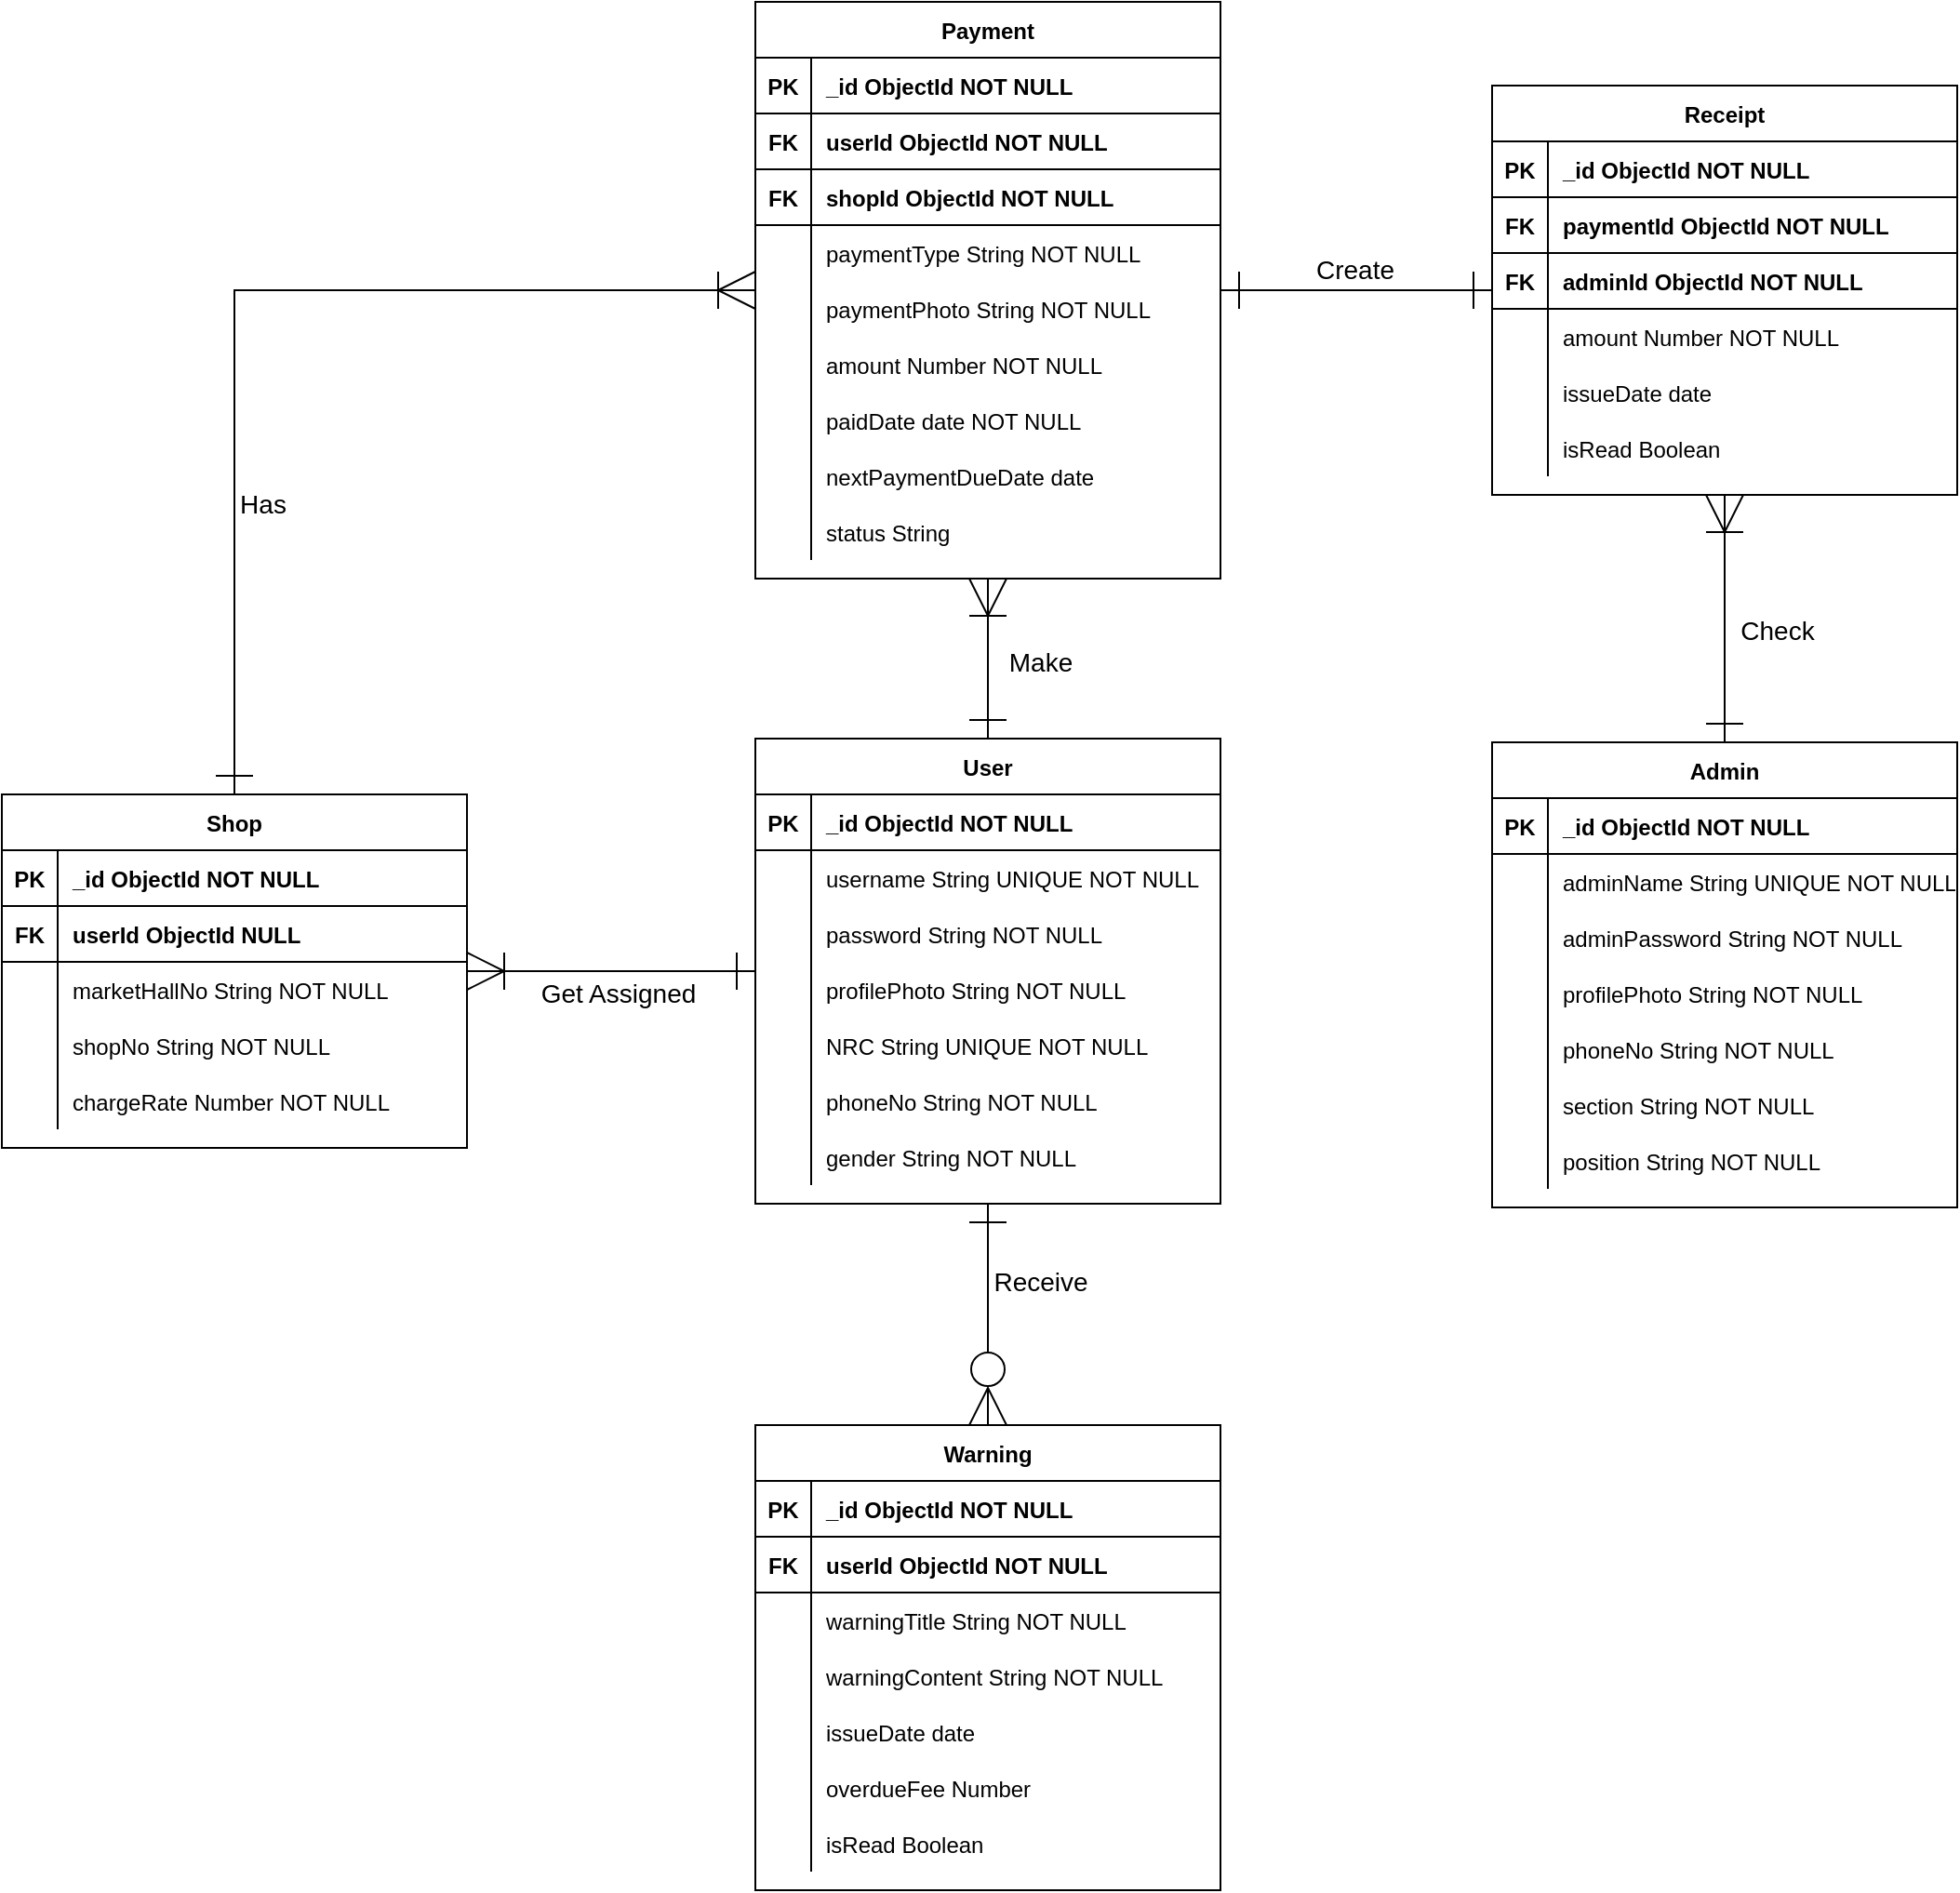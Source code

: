 <mxfile version="28.0.3">
  <diagram name="Page-1" id="QuZp9osdDaoivHwHpN0g">
    <mxGraphModel dx="1111" dy="442" grid="1" gridSize="10" guides="1" tooltips="1" connect="1" arrows="1" fold="1" page="1" pageScale="1" pageWidth="850" pageHeight="1100" math="0" shadow="0">
      <root>
        <mxCell id="0" />
        <mxCell id="1" parent="0" />
        <mxCell id="P6jJpc9JU5lWifAQe3rb-1" style="shape=connector;rounded=0;orthogonalLoop=1;jettySize=auto;html=1;strokeColor=default;align=center;verticalAlign=middle;fontFamily=Helvetica;fontSize=11;fontColor=default;labelBackgroundColor=default;startArrow=ERone;startFill=0;startSize=18;endArrow=ERoneToMany;endFill=0;endSize=18;" edge="1" parent="1" source="P6jJpc9JU5lWifAQe3rb-3" target="P6jJpc9JU5lWifAQe3rb-85">
          <mxGeometry relative="1" as="geometry" />
        </mxCell>
        <mxCell id="P6jJpc9JU5lWifAQe3rb-2" value="Check" style="edgeLabel;html=1;align=center;verticalAlign=middle;resizable=0;points=[];fontFamily=Helvetica;fontSize=14;fontColor=default;labelBackgroundColor=default;" vertex="1" connectable="0" parent="P6jJpc9JU5lWifAQe3rb-1">
          <mxGeometry x="-0.098" y="1" relative="1" as="geometry">
            <mxPoint x="29" as="offset" />
          </mxGeometry>
        </mxCell>
        <mxCell id="P6jJpc9JU5lWifAQe3rb-3" value="Admin" style="shape=table;startSize=30;container=1;collapsible=1;childLayout=tableLayout;fixedRows=1;rowLines=0;fontStyle=1;align=center;resizeLast=1;" vertex="1" parent="1">
          <mxGeometry x="1251" y="548" width="250" height="250" as="geometry" />
        </mxCell>
        <mxCell id="P6jJpc9JU5lWifAQe3rb-4" value="" style="shape=partialRectangle;collapsible=0;dropTarget=0;pointerEvents=0;fillColor=none;points=[[0,0.5],[1,0.5]];portConstraint=eastwest;top=0;left=0;right=0;bottom=1;" vertex="1" parent="P6jJpc9JU5lWifAQe3rb-3">
          <mxGeometry y="30" width="250" height="30" as="geometry" />
        </mxCell>
        <mxCell id="P6jJpc9JU5lWifAQe3rb-5" value="PK" style="shape=partialRectangle;overflow=hidden;connectable=0;fillColor=none;top=0;left=0;bottom=0;right=0;fontStyle=1;" vertex="1" parent="P6jJpc9JU5lWifAQe3rb-4">
          <mxGeometry width="30" height="30" as="geometry">
            <mxRectangle width="30" height="30" as="alternateBounds" />
          </mxGeometry>
        </mxCell>
        <mxCell id="P6jJpc9JU5lWifAQe3rb-6" value="_id ObjectId NOT NULL " style="shape=partialRectangle;overflow=hidden;connectable=0;fillColor=none;top=0;left=0;bottom=0;right=0;align=left;spacingLeft=6;fontStyle=1;" vertex="1" parent="P6jJpc9JU5lWifAQe3rb-4">
          <mxGeometry x="30" width="220" height="30" as="geometry">
            <mxRectangle width="220" height="30" as="alternateBounds" />
          </mxGeometry>
        </mxCell>
        <mxCell id="P6jJpc9JU5lWifAQe3rb-7" value="" style="shape=partialRectangle;collapsible=0;dropTarget=0;pointerEvents=0;fillColor=none;points=[[0,0.5],[1,0.5]];portConstraint=eastwest;top=0;left=0;right=0;bottom=0;" vertex="1" parent="P6jJpc9JU5lWifAQe3rb-3">
          <mxGeometry y="60" width="250" height="30" as="geometry" />
        </mxCell>
        <mxCell id="P6jJpc9JU5lWifAQe3rb-8" value="" style="shape=partialRectangle;overflow=hidden;connectable=0;fillColor=none;top=0;left=0;bottom=0;right=0;" vertex="1" parent="P6jJpc9JU5lWifAQe3rb-7">
          <mxGeometry width="30" height="30" as="geometry">
            <mxRectangle width="30" height="30" as="alternateBounds" />
          </mxGeometry>
        </mxCell>
        <mxCell id="P6jJpc9JU5lWifAQe3rb-9" value="adminName String UNIQUE NOT NULL" style="shape=partialRectangle;overflow=hidden;connectable=0;fillColor=none;top=0;left=0;bottom=0;right=0;align=left;spacingLeft=6;" vertex="1" parent="P6jJpc9JU5lWifAQe3rb-7">
          <mxGeometry x="30" width="220" height="30" as="geometry">
            <mxRectangle width="220" height="30" as="alternateBounds" />
          </mxGeometry>
        </mxCell>
        <mxCell id="P6jJpc9JU5lWifAQe3rb-10" value="" style="shape=partialRectangle;collapsible=0;dropTarget=0;pointerEvents=0;fillColor=none;points=[[0,0.5],[1,0.5]];portConstraint=eastwest;top=0;left=0;right=0;bottom=0;" vertex="1" parent="P6jJpc9JU5lWifAQe3rb-3">
          <mxGeometry y="90" width="250" height="30" as="geometry" />
        </mxCell>
        <mxCell id="P6jJpc9JU5lWifAQe3rb-11" value="" style="shape=partialRectangle;overflow=hidden;connectable=0;fillColor=none;top=0;left=0;bottom=0;right=0;" vertex="1" parent="P6jJpc9JU5lWifAQe3rb-10">
          <mxGeometry width="30" height="30" as="geometry">
            <mxRectangle width="30" height="30" as="alternateBounds" />
          </mxGeometry>
        </mxCell>
        <mxCell id="P6jJpc9JU5lWifAQe3rb-12" value="adminPassword String NOT NULL" style="shape=partialRectangle;overflow=hidden;connectable=0;fillColor=none;top=0;left=0;bottom=0;right=0;align=left;spacingLeft=6;" vertex="1" parent="P6jJpc9JU5lWifAQe3rb-10">
          <mxGeometry x="30" width="220" height="30" as="geometry">
            <mxRectangle width="220" height="30" as="alternateBounds" />
          </mxGeometry>
        </mxCell>
        <mxCell id="P6jJpc9JU5lWifAQe3rb-13" style="shape=partialRectangle;collapsible=0;dropTarget=0;pointerEvents=0;fillColor=none;points=[[0,0.5],[1,0.5]];portConstraint=eastwest;top=0;left=0;right=0;bottom=0;" vertex="1" parent="P6jJpc9JU5lWifAQe3rb-3">
          <mxGeometry y="120" width="250" height="30" as="geometry" />
        </mxCell>
        <mxCell id="P6jJpc9JU5lWifAQe3rb-14" style="shape=partialRectangle;overflow=hidden;connectable=0;fillColor=none;top=0;left=0;bottom=0;right=0;" vertex="1" parent="P6jJpc9JU5lWifAQe3rb-13">
          <mxGeometry width="30" height="30" as="geometry">
            <mxRectangle width="30" height="30" as="alternateBounds" />
          </mxGeometry>
        </mxCell>
        <mxCell id="P6jJpc9JU5lWifAQe3rb-15" value="profilePhoto String NOT NULL" style="shape=partialRectangle;overflow=hidden;connectable=0;fillColor=none;top=0;left=0;bottom=0;right=0;align=left;spacingLeft=6;" vertex="1" parent="P6jJpc9JU5lWifAQe3rb-13">
          <mxGeometry x="30" width="220" height="30" as="geometry">
            <mxRectangle width="220" height="30" as="alternateBounds" />
          </mxGeometry>
        </mxCell>
        <mxCell id="P6jJpc9JU5lWifAQe3rb-16" style="shape=partialRectangle;collapsible=0;dropTarget=0;pointerEvents=0;fillColor=none;points=[[0,0.5],[1,0.5]];portConstraint=eastwest;top=0;left=0;right=0;bottom=0;" vertex="1" parent="P6jJpc9JU5lWifAQe3rb-3">
          <mxGeometry y="150" width="250" height="30" as="geometry" />
        </mxCell>
        <mxCell id="P6jJpc9JU5lWifAQe3rb-17" style="shape=partialRectangle;overflow=hidden;connectable=0;fillColor=none;top=0;left=0;bottom=0;right=0;" vertex="1" parent="P6jJpc9JU5lWifAQe3rb-16">
          <mxGeometry width="30" height="30" as="geometry">
            <mxRectangle width="30" height="30" as="alternateBounds" />
          </mxGeometry>
        </mxCell>
        <mxCell id="P6jJpc9JU5lWifAQe3rb-18" value="phoneNo String NOT NULL" style="shape=partialRectangle;overflow=hidden;connectable=0;fillColor=none;top=0;left=0;bottom=0;right=0;align=left;spacingLeft=6;" vertex="1" parent="P6jJpc9JU5lWifAQe3rb-16">
          <mxGeometry x="30" width="220" height="30" as="geometry">
            <mxRectangle width="220" height="30" as="alternateBounds" />
          </mxGeometry>
        </mxCell>
        <mxCell id="P6jJpc9JU5lWifAQe3rb-19" style="shape=partialRectangle;collapsible=0;dropTarget=0;pointerEvents=0;fillColor=none;points=[[0,0.5],[1,0.5]];portConstraint=eastwest;top=0;left=0;right=0;bottom=0;" vertex="1" parent="P6jJpc9JU5lWifAQe3rb-3">
          <mxGeometry y="180" width="250" height="30" as="geometry" />
        </mxCell>
        <mxCell id="P6jJpc9JU5lWifAQe3rb-20" style="shape=partialRectangle;overflow=hidden;connectable=0;fillColor=none;top=0;left=0;bottom=0;right=0;" vertex="1" parent="P6jJpc9JU5lWifAQe3rb-19">
          <mxGeometry width="30" height="30" as="geometry">
            <mxRectangle width="30" height="30" as="alternateBounds" />
          </mxGeometry>
        </mxCell>
        <mxCell id="P6jJpc9JU5lWifAQe3rb-21" value="section String NOT NULL" style="shape=partialRectangle;overflow=hidden;connectable=0;fillColor=none;top=0;left=0;bottom=0;right=0;align=left;spacingLeft=6;" vertex="1" parent="P6jJpc9JU5lWifAQe3rb-19">
          <mxGeometry x="30" width="220" height="30" as="geometry">
            <mxRectangle width="220" height="30" as="alternateBounds" />
          </mxGeometry>
        </mxCell>
        <mxCell id="P6jJpc9JU5lWifAQe3rb-22" style="shape=partialRectangle;collapsible=0;dropTarget=0;pointerEvents=0;fillColor=none;points=[[0,0.5],[1,0.5]];portConstraint=eastwest;top=0;left=0;right=0;bottom=0;" vertex="1" parent="P6jJpc9JU5lWifAQe3rb-3">
          <mxGeometry y="210" width="250" height="30" as="geometry" />
        </mxCell>
        <mxCell id="P6jJpc9JU5lWifAQe3rb-23" style="shape=partialRectangle;overflow=hidden;connectable=0;fillColor=none;top=0;left=0;bottom=0;right=0;" vertex="1" parent="P6jJpc9JU5lWifAQe3rb-22">
          <mxGeometry width="30" height="30" as="geometry">
            <mxRectangle width="30" height="30" as="alternateBounds" />
          </mxGeometry>
        </mxCell>
        <mxCell id="P6jJpc9JU5lWifAQe3rb-24" value="position String NOT NULL" style="shape=partialRectangle;overflow=hidden;connectable=0;fillColor=none;top=0;left=0;bottom=0;right=0;align=left;spacingLeft=6;" vertex="1" parent="P6jJpc9JU5lWifAQe3rb-22">
          <mxGeometry x="30" width="220" height="30" as="geometry">
            <mxRectangle width="220" height="30" as="alternateBounds" />
          </mxGeometry>
        </mxCell>
        <mxCell id="P6jJpc9JU5lWifAQe3rb-25" style="shape=connector;rounded=0;orthogonalLoop=1;jettySize=auto;html=1;strokeColor=default;align=center;verticalAlign=middle;fontFamily=Helvetica;fontSize=11;fontColor=default;labelBackgroundColor=default;startArrow=ERone;startFill=0;startSize=18;endArrow=ERone;endFill=0;endSize=18;" edge="1" parent="1" source="P6jJpc9JU5lWifAQe3rb-29" target="P6jJpc9JU5lWifAQe3rb-85">
          <mxGeometry relative="1" as="geometry" />
        </mxCell>
        <mxCell id="P6jJpc9JU5lWifAQe3rb-26" value="&lt;font style=&quot;font-size: 14px;&quot;&gt;Create&lt;/font&gt;" style="edgeLabel;html=1;align=center;verticalAlign=middle;resizable=0;points=[];fontFamily=Helvetica;fontSize=11;fontColor=default;labelBackgroundColor=default;" vertex="1" connectable="0" parent="P6jJpc9JU5lWifAQe3rb-25">
          <mxGeometry x="-0.014" relative="1" as="geometry">
            <mxPoint y="-11" as="offset" />
          </mxGeometry>
        </mxCell>
        <mxCell id="P6jJpc9JU5lWifAQe3rb-27" style="edgeStyle=orthogonalEdgeStyle;shape=connector;rounded=0;orthogonalLoop=1;jettySize=auto;html=1;strokeColor=default;align=center;verticalAlign=middle;fontFamily=Helvetica;fontSize=11;fontColor=default;labelBackgroundColor=default;startArrow=ERoneToMany;startFill=0;startSize=18;endArrow=ERone;endFill=0;endSize=18;" edge="1" parent="1" source="P6jJpc9JU5lWifAQe3rb-29" target="P6jJpc9JU5lWifAQe3rb-104">
          <mxGeometry relative="1" as="geometry" />
        </mxCell>
        <mxCell id="P6jJpc9JU5lWifAQe3rb-28" value="&lt;font style=&quot;font-size: 14px;&quot;&gt;Has&lt;/font&gt;" style="edgeLabel;html=1;align=center;verticalAlign=middle;resizable=0;points=[];fontFamily=Helvetica;fontSize=11;fontColor=default;labelBackgroundColor=default;" vertex="1" connectable="0" parent="P6jJpc9JU5lWifAQe3rb-27">
          <mxGeometry x="0.434" relative="1" as="geometry">
            <mxPoint x="15" as="offset" />
          </mxGeometry>
        </mxCell>
        <mxCell id="P6jJpc9JU5lWifAQe3rb-29" value="Payment" style="shape=table;startSize=30;container=1;collapsible=1;childLayout=tableLayout;fixedRows=1;rowLines=0;fontStyle=1;align=center;resizeLast=1;" vertex="1" parent="1">
          <mxGeometry x="855" y="150" width="250" height="310" as="geometry" />
        </mxCell>
        <mxCell id="P6jJpc9JU5lWifAQe3rb-30" value="" style="shape=partialRectangle;collapsible=0;dropTarget=0;pointerEvents=0;fillColor=none;points=[[0,0.5],[1,0.5]];portConstraint=eastwest;top=0;left=0;right=0;bottom=1;" vertex="1" parent="P6jJpc9JU5lWifAQe3rb-29">
          <mxGeometry y="30" width="250" height="30" as="geometry" />
        </mxCell>
        <mxCell id="P6jJpc9JU5lWifAQe3rb-31" value="PK" style="shape=partialRectangle;overflow=hidden;connectable=0;fillColor=none;top=0;left=0;bottom=0;right=0;fontStyle=1;" vertex="1" parent="P6jJpc9JU5lWifAQe3rb-30">
          <mxGeometry width="30" height="30" as="geometry">
            <mxRectangle width="30" height="30" as="alternateBounds" />
          </mxGeometry>
        </mxCell>
        <mxCell id="P6jJpc9JU5lWifAQe3rb-32" value="_id ObjectId NOT NULL " style="shape=partialRectangle;overflow=hidden;connectable=0;fillColor=none;top=0;left=0;bottom=0;right=0;align=left;spacingLeft=6;fontStyle=1;" vertex="1" parent="P6jJpc9JU5lWifAQe3rb-30">
          <mxGeometry x="30" width="220" height="30" as="geometry">
            <mxRectangle width="220" height="30" as="alternateBounds" />
          </mxGeometry>
        </mxCell>
        <mxCell id="P6jJpc9JU5lWifAQe3rb-33" style="shape=partialRectangle;collapsible=0;dropTarget=0;pointerEvents=0;fillColor=none;points=[[0,0.5],[1,0.5]];portConstraint=eastwest;top=0;left=0;right=0;bottom=1;" vertex="1" parent="P6jJpc9JU5lWifAQe3rb-29">
          <mxGeometry y="60" width="250" height="30" as="geometry" />
        </mxCell>
        <mxCell id="P6jJpc9JU5lWifAQe3rb-34" value="FK" style="shape=partialRectangle;overflow=hidden;connectable=0;fillColor=none;top=0;left=0;bottom=0;right=0;fontStyle=1;" vertex="1" parent="P6jJpc9JU5lWifAQe3rb-33">
          <mxGeometry width="30" height="30" as="geometry">
            <mxRectangle width="30" height="30" as="alternateBounds" />
          </mxGeometry>
        </mxCell>
        <mxCell id="P6jJpc9JU5lWifAQe3rb-35" value="userId ObjectId NOT NULL" style="shape=partialRectangle;overflow=hidden;connectable=0;fillColor=none;top=0;left=0;bottom=0;right=0;align=left;spacingLeft=6;fontStyle=1;" vertex="1" parent="P6jJpc9JU5lWifAQe3rb-33">
          <mxGeometry x="30" width="220" height="30" as="geometry">
            <mxRectangle width="220" height="30" as="alternateBounds" />
          </mxGeometry>
        </mxCell>
        <mxCell id="P6jJpc9JU5lWifAQe3rb-36" style="shape=partialRectangle;collapsible=0;dropTarget=0;pointerEvents=0;fillColor=none;points=[[0,0.5],[1,0.5]];portConstraint=eastwest;top=0;left=0;right=0;bottom=1;" vertex="1" parent="P6jJpc9JU5lWifAQe3rb-29">
          <mxGeometry y="90" width="250" height="30" as="geometry" />
        </mxCell>
        <mxCell id="P6jJpc9JU5lWifAQe3rb-37" value="FK" style="shape=partialRectangle;overflow=hidden;connectable=0;fillColor=none;top=0;left=0;bottom=0;right=0;fontStyle=1;" vertex="1" parent="P6jJpc9JU5lWifAQe3rb-36">
          <mxGeometry width="30" height="30" as="geometry">
            <mxRectangle width="30" height="30" as="alternateBounds" />
          </mxGeometry>
        </mxCell>
        <mxCell id="P6jJpc9JU5lWifAQe3rb-38" value="shopId ObjectId NOT NULL" style="shape=partialRectangle;overflow=hidden;connectable=0;fillColor=none;top=0;left=0;bottom=0;right=0;align=left;spacingLeft=6;fontStyle=1;" vertex="1" parent="P6jJpc9JU5lWifAQe3rb-36">
          <mxGeometry x="30" width="220" height="30" as="geometry">
            <mxRectangle width="220" height="30" as="alternateBounds" />
          </mxGeometry>
        </mxCell>
        <mxCell id="P6jJpc9JU5lWifAQe3rb-39" value="" style="shape=partialRectangle;collapsible=0;dropTarget=0;pointerEvents=0;fillColor=none;points=[[0,0.5],[1,0.5]];portConstraint=eastwest;top=0;left=0;right=0;bottom=0;" vertex="1" parent="P6jJpc9JU5lWifAQe3rb-29">
          <mxGeometry y="120" width="250" height="30" as="geometry" />
        </mxCell>
        <mxCell id="P6jJpc9JU5lWifAQe3rb-40" value="" style="shape=partialRectangle;overflow=hidden;connectable=0;fillColor=none;top=0;left=0;bottom=0;right=0;" vertex="1" parent="P6jJpc9JU5lWifAQe3rb-39">
          <mxGeometry width="30" height="30" as="geometry">
            <mxRectangle width="30" height="30" as="alternateBounds" />
          </mxGeometry>
        </mxCell>
        <mxCell id="P6jJpc9JU5lWifAQe3rb-41" value="paymentType String NOT NULL" style="shape=partialRectangle;overflow=hidden;connectable=0;fillColor=none;top=0;left=0;bottom=0;right=0;align=left;spacingLeft=6;" vertex="1" parent="P6jJpc9JU5lWifAQe3rb-39">
          <mxGeometry x="30" width="220" height="30" as="geometry">
            <mxRectangle width="220" height="30" as="alternateBounds" />
          </mxGeometry>
        </mxCell>
        <mxCell id="P6jJpc9JU5lWifAQe3rb-42" value="" style="shape=partialRectangle;collapsible=0;dropTarget=0;pointerEvents=0;fillColor=none;points=[[0,0.5],[1,0.5]];portConstraint=eastwest;top=0;left=0;right=0;bottom=0;" vertex="1" parent="P6jJpc9JU5lWifAQe3rb-29">
          <mxGeometry y="150" width="250" height="30" as="geometry" />
        </mxCell>
        <mxCell id="P6jJpc9JU5lWifAQe3rb-43" value="" style="shape=partialRectangle;overflow=hidden;connectable=0;fillColor=none;top=0;left=0;bottom=0;right=0;" vertex="1" parent="P6jJpc9JU5lWifAQe3rb-42">
          <mxGeometry width="30" height="30" as="geometry">
            <mxRectangle width="30" height="30" as="alternateBounds" />
          </mxGeometry>
        </mxCell>
        <mxCell id="P6jJpc9JU5lWifAQe3rb-44" value="paymentPhoto String NOT NULL" style="shape=partialRectangle;overflow=hidden;connectable=0;fillColor=none;top=0;left=0;bottom=0;right=0;align=left;spacingLeft=6;" vertex="1" parent="P6jJpc9JU5lWifAQe3rb-42">
          <mxGeometry x="30" width="220" height="30" as="geometry">
            <mxRectangle width="220" height="30" as="alternateBounds" />
          </mxGeometry>
        </mxCell>
        <mxCell id="P6jJpc9JU5lWifAQe3rb-45" style="shape=partialRectangle;collapsible=0;dropTarget=0;pointerEvents=0;fillColor=none;points=[[0,0.5],[1,0.5]];portConstraint=eastwest;top=0;left=0;right=0;bottom=0;" vertex="1" parent="P6jJpc9JU5lWifAQe3rb-29">
          <mxGeometry y="180" width="250" height="30" as="geometry" />
        </mxCell>
        <mxCell id="P6jJpc9JU5lWifAQe3rb-46" style="shape=partialRectangle;overflow=hidden;connectable=0;fillColor=none;top=0;left=0;bottom=0;right=0;" vertex="1" parent="P6jJpc9JU5lWifAQe3rb-45">
          <mxGeometry width="30" height="30" as="geometry">
            <mxRectangle width="30" height="30" as="alternateBounds" />
          </mxGeometry>
        </mxCell>
        <mxCell id="P6jJpc9JU5lWifAQe3rb-47" value="amount Number NOT NULL" style="shape=partialRectangle;overflow=hidden;connectable=0;fillColor=none;top=0;left=0;bottom=0;right=0;align=left;spacingLeft=6;" vertex="1" parent="P6jJpc9JU5lWifAQe3rb-45">
          <mxGeometry x="30" width="220" height="30" as="geometry">
            <mxRectangle width="220" height="30" as="alternateBounds" />
          </mxGeometry>
        </mxCell>
        <mxCell id="P6jJpc9JU5lWifAQe3rb-48" style="shape=partialRectangle;collapsible=0;dropTarget=0;pointerEvents=0;fillColor=none;points=[[0,0.5],[1,0.5]];portConstraint=eastwest;top=0;left=0;right=0;bottom=0;" vertex="1" parent="P6jJpc9JU5lWifAQe3rb-29">
          <mxGeometry y="210" width="250" height="30" as="geometry" />
        </mxCell>
        <mxCell id="P6jJpc9JU5lWifAQe3rb-49" style="shape=partialRectangle;overflow=hidden;connectable=0;fillColor=none;top=0;left=0;bottom=0;right=0;" vertex="1" parent="P6jJpc9JU5lWifAQe3rb-48">
          <mxGeometry width="30" height="30" as="geometry">
            <mxRectangle width="30" height="30" as="alternateBounds" />
          </mxGeometry>
        </mxCell>
        <mxCell id="P6jJpc9JU5lWifAQe3rb-50" value="paidDate date NOT NULL" style="shape=partialRectangle;overflow=hidden;connectable=0;fillColor=none;top=0;left=0;bottom=0;right=0;align=left;spacingLeft=6;" vertex="1" parent="P6jJpc9JU5lWifAQe3rb-48">
          <mxGeometry x="30" width="220" height="30" as="geometry">
            <mxRectangle width="220" height="30" as="alternateBounds" />
          </mxGeometry>
        </mxCell>
        <mxCell id="P6jJpc9JU5lWifAQe3rb-51" style="shape=partialRectangle;collapsible=0;dropTarget=0;pointerEvents=0;fillColor=none;points=[[0,0.5],[1,0.5]];portConstraint=eastwest;top=0;left=0;right=0;bottom=0;" vertex="1" parent="P6jJpc9JU5lWifAQe3rb-29">
          <mxGeometry y="240" width="250" height="30" as="geometry" />
        </mxCell>
        <mxCell id="P6jJpc9JU5lWifAQe3rb-52" style="shape=partialRectangle;overflow=hidden;connectable=0;fillColor=none;top=0;left=0;bottom=0;right=0;" vertex="1" parent="P6jJpc9JU5lWifAQe3rb-51">
          <mxGeometry width="30" height="30" as="geometry">
            <mxRectangle width="30" height="30" as="alternateBounds" />
          </mxGeometry>
        </mxCell>
        <mxCell id="P6jJpc9JU5lWifAQe3rb-53" value="nextPaymentDueDate date" style="shape=partialRectangle;overflow=hidden;connectable=0;fillColor=none;top=0;left=0;bottom=0;right=0;align=left;spacingLeft=6;" vertex="1" parent="P6jJpc9JU5lWifAQe3rb-51">
          <mxGeometry x="30" width="220" height="30" as="geometry">
            <mxRectangle width="220" height="30" as="alternateBounds" />
          </mxGeometry>
        </mxCell>
        <mxCell id="P6jJpc9JU5lWifAQe3rb-54" style="shape=partialRectangle;collapsible=0;dropTarget=0;pointerEvents=0;fillColor=none;points=[[0,0.5],[1,0.5]];portConstraint=eastwest;top=0;left=0;right=0;bottom=0;" vertex="1" parent="P6jJpc9JU5lWifAQe3rb-29">
          <mxGeometry y="270" width="250" height="30" as="geometry" />
        </mxCell>
        <mxCell id="P6jJpc9JU5lWifAQe3rb-55" style="shape=partialRectangle;overflow=hidden;connectable=0;fillColor=none;top=0;left=0;bottom=0;right=0;" vertex="1" parent="P6jJpc9JU5lWifAQe3rb-54">
          <mxGeometry width="30" height="30" as="geometry">
            <mxRectangle width="30" height="30" as="alternateBounds" />
          </mxGeometry>
        </mxCell>
        <mxCell id="P6jJpc9JU5lWifAQe3rb-56" value="status String" style="shape=partialRectangle;overflow=hidden;connectable=0;fillColor=none;top=0;left=0;bottom=0;right=0;align=left;spacingLeft=6;" vertex="1" parent="P6jJpc9JU5lWifAQe3rb-54">
          <mxGeometry x="30" width="220" height="30" as="geometry">
            <mxRectangle width="220" height="30" as="alternateBounds" />
          </mxGeometry>
        </mxCell>
        <mxCell id="P6jJpc9JU5lWifAQe3rb-57" style="rounded=0;orthogonalLoop=1;jettySize=auto;html=1;startArrow=ERone;startFill=0;endArrow=ERzeroToMany;endFill=0;strokeWidth=1;startSize=18;endSize=18;" edge="1" parent="1" source="P6jJpc9JU5lWifAQe3rb-63" target="P6jJpc9JU5lWifAQe3rb-120">
          <mxGeometry relative="1" as="geometry" />
        </mxCell>
        <mxCell id="P6jJpc9JU5lWifAQe3rb-58" value="Receive" style="edgeLabel;html=1;align=center;verticalAlign=middle;resizable=0;points=[];fontFamily=Helvetica;fontSize=14;fontColor=default;labelBackgroundColor=default;" vertex="1" connectable="0" parent="P6jJpc9JU5lWifAQe3rb-57">
          <mxGeometry x="-0.294" y="1" relative="1" as="geometry">
            <mxPoint x="27" as="offset" />
          </mxGeometry>
        </mxCell>
        <mxCell id="P6jJpc9JU5lWifAQe3rb-59" style="shape=connector;rounded=0;orthogonalLoop=1;jettySize=auto;html=1;strokeColor=default;align=center;verticalAlign=middle;fontFamily=Helvetica;fontSize=11;fontColor=default;labelBackgroundColor=default;startArrow=ERone;startFill=0;startSize=18;endArrow=ERoneToMany;endFill=0;endSize=18;" edge="1" parent="1" source="P6jJpc9JU5lWifAQe3rb-63" target="P6jJpc9JU5lWifAQe3rb-104">
          <mxGeometry relative="1" as="geometry" />
        </mxCell>
        <mxCell id="P6jJpc9JU5lWifAQe3rb-60" value="Get Assigned" style="edgeLabel;html=1;align=center;verticalAlign=middle;resizable=0;points=[];fontFamily=Helvetica;fontSize=14;fontColor=default;labelBackgroundColor=default;" vertex="1" connectable="0" parent="P6jJpc9JU5lWifAQe3rb-59">
          <mxGeometry x="-0.045" y="5" relative="1" as="geometry">
            <mxPoint y="7" as="offset" />
          </mxGeometry>
        </mxCell>
        <mxCell id="P6jJpc9JU5lWifAQe3rb-61" style="shape=connector;rounded=0;orthogonalLoop=1;jettySize=auto;html=1;strokeColor=default;align=center;verticalAlign=middle;fontFamily=Helvetica;fontSize=11;fontColor=default;labelBackgroundColor=default;startArrow=ERone;startFill=0;startSize=18;endArrow=ERoneToMany;endFill=0;endSize=18;" edge="1" parent="1" source="P6jJpc9JU5lWifAQe3rb-63" target="P6jJpc9JU5lWifAQe3rb-29">
          <mxGeometry relative="1" as="geometry" />
        </mxCell>
        <mxCell id="P6jJpc9JU5lWifAQe3rb-62" value="&lt;font style=&quot;font-size: 14px;&quot;&gt;Make&lt;/font&gt;" style="edgeLabel;html=1;align=center;verticalAlign=middle;resizable=0;points=[];fontFamily=Helvetica;fontSize=11;fontColor=default;labelBackgroundColor=default;" vertex="1" connectable="0" parent="P6jJpc9JU5lWifAQe3rb-61">
          <mxGeometry x="-0.046" relative="1" as="geometry">
            <mxPoint x="28" as="offset" />
          </mxGeometry>
        </mxCell>
        <mxCell id="P6jJpc9JU5lWifAQe3rb-63" value="User" style="shape=table;startSize=30;container=1;collapsible=1;childLayout=tableLayout;fixedRows=1;rowLines=0;fontStyle=1;align=center;resizeLast=1;" vertex="1" parent="1">
          <mxGeometry x="855" y="546" width="250" height="250" as="geometry" />
        </mxCell>
        <mxCell id="P6jJpc9JU5lWifAQe3rb-64" value="" style="shape=partialRectangle;collapsible=0;dropTarget=0;pointerEvents=0;fillColor=none;points=[[0,0.5],[1,0.5]];portConstraint=eastwest;top=0;left=0;right=0;bottom=1;" vertex="1" parent="P6jJpc9JU5lWifAQe3rb-63">
          <mxGeometry y="30" width="250" height="30" as="geometry" />
        </mxCell>
        <mxCell id="P6jJpc9JU5lWifAQe3rb-65" value="PK" style="shape=partialRectangle;overflow=hidden;connectable=0;fillColor=none;top=0;left=0;bottom=0;right=0;fontStyle=1;" vertex="1" parent="P6jJpc9JU5lWifAQe3rb-64">
          <mxGeometry width="30" height="30" as="geometry">
            <mxRectangle width="30" height="30" as="alternateBounds" />
          </mxGeometry>
        </mxCell>
        <mxCell id="P6jJpc9JU5lWifAQe3rb-66" value="_id ObjectId NOT NULL" style="shape=partialRectangle;overflow=hidden;connectable=0;fillColor=none;top=0;left=0;bottom=0;right=0;align=left;spacingLeft=6;fontStyle=1;" vertex="1" parent="P6jJpc9JU5lWifAQe3rb-64">
          <mxGeometry x="30" width="220" height="30" as="geometry">
            <mxRectangle width="220" height="30" as="alternateBounds" />
          </mxGeometry>
        </mxCell>
        <mxCell id="P6jJpc9JU5lWifAQe3rb-67" value="" style="shape=partialRectangle;collapsible=0;dropTarget=0;pointerEvents=0;fillColor=none;points=[[0,0.5],[1,0.5]];portConstraint=eastwest;top=0;left=0;right=0;bottom=0;" vertex="1" parent="P6jJpc9JU5lWifAQe3rb-63">
          <mxGeometry y="60" width="250" height="30" as="geometry" />
        </mxCell>
        <mxCell id="P6jJpc9JU5lWifAQe3rb-68" value="" style="shape=partialRectangle;overflow=hidden;connectable=0;fillColor=none;top=0;left=0;bottom=0;right=0;" vertex="1" parent="P6jJpc9JU5lWifAQe3rb-67">
          <mxGeometry width="30" height="30" as="geometry">
            <mxRectangle width="30" height="30" as="alternateBounds" />
          </mxGeometry>
        </mxCell>
        <mxCell id="P6jJpc9JU5lWifAQe3rb-69" value="username String UNIQUE NOT NULL" style="shape=partialRectangle;overflow=hidden;connectable=0;fillColor=none;top=0;left=0;bottom=0;right=0;align=left;spacingLeft=6;" vertex="1" parent="P6jJpc9JU5lWifAQe3rb-67">
          <mxGeometry x="30" width="220" height="30" as="geometry">
            <mxRectangle width="220" height="30" as="alternateBounds" />
          </mxGeometry>
        </mxCell>
        <mxCell id="P6jJpc9JU5lWifAQe3rb-70" style="shape=partialRectangle;collapsible=0;dropTarget=0;pointerEvents=0;fillColor=none;points=[[0,0.5],[1,0.5]];portConstraint=eastwest;top=0;left=0;right=0;bottom=0;" vertex="1" parent="P6jJpc9JU5lWifAQe3rb-63">
          <mxGeometry y="90" width="250" height="30" as="geometry" />
        </mxCell>
        <mxCell id="P6jJpc9JU5lWifAQe3rb-71" style="shape=partialRectangle;overflow=hidden;connectable=0;fillColor=none;top=0;left=0;bottom=0;right=0;" vertex="1" parent="P6jJpc9JU5lWifAQe3rb-70">
          <mxGeometry width="30" height="30" as="geometry">
            <mxRectangle width="30" height="30" as="alternateBounds" />
          </mxGeometry>
        </mxCell>
        <mxCell id="P6jJpc9JU5lWifAQe3rb-72" value="password String NOT NULL" style="shape=partialRectangle;overflow=hidden;connectable=0;fillColor=none;top=0;left=0;bottom=0;right=0;align=left;spacingLeft=6;" vertex="1" parent="P6jJpc9JU5lWifAQe3rb-70">
          <mxGeometry x="30" width="220" height="30" as="geometry">
            <mxRectangle width="220" height="30" as="alternateBounds" />
          </mxGeometry>
        </mxCell>
        <mxCell id="P6jJpc9JU5lWifAQe3rb-73" style="shape=partialRectangle;collapsible=0;dropTarget=0;pointerEvents=0;fillColor=none;points=[[0,0.5],[1,0.5]];portConstraint=eastwest;top=0;left=0;right=0;bottom=0;" vertex="1" parent="P6jJpc9JU5lWifAQe3rb-63">
          <mxGeometry y="120" width="250" height="30" as="geometry" />
        </mxCell>
        <mxCell id="P6jJpc9JU5lWifAQe3rb-74" style="shape=partialRectangle;overflow=hidden;connectable=0;fillColor=none;top=0;left=0;bottom=0;right=0;" vertex="1" parent="P6jJpc9JU5lWifAQe3rb-73">
          <mxGeometry width="30" height="30" as="geometry">
            <mxRectangle width="30" height="30" as="alternateBounds" />
          </mxGeometry>
        </mxCell>
        <mxCell id="P6jJpc9JU5lWifAQe3rb-75" value="profilePhoto String NOT NULL" style="shape=partialRectangle;overflow=hidden;connectable=0;fillColor=none;top=0;left=0;bottom=0;right=0;align=left;spacingLeft=6;" vertex="1" parent="P6jJpc9JU5lWifAQe3rb-73">
          <mxGeometry x="30" width="220" height="30" as="geometry">
            <mxRectangle width="220" height="30" as="alternateBounds" />
          </mxGeometry>
        </mxCell>
        <mxCell id="P6jJpc9JU5lWifAQe3rb-76" style="shape=partialRectangle;collapsible=0;dropTarget=0;pointerEvents=0;fillColor=none;points=[[0,0.5],[1,0.5]];portConstraint=eastwest;top=0;left=0;right=0;bottom=0;" vertex="1" parent="P6jJpc9JU5lWifAQe3rb-63">
          <mxGeometry y="150" width="250" height="30" as="geometry" />
        </mxCell>
        <mxCell id="P6jJpc9JU5lWifAQe3rb-77" style="shape=partialRectangle;overflow=hidden;connectable=0;fillColor=none;top=0;left=0;bottom=0;right=0;" vertex="1" parent="P6jJpc9JU5lWifAQe3rb-76">
          <mxGeometry width="30" height="30" as="geometry">
            <mxRectangle width="30" height="30" as="alternateBounds" />
          </mxGeometry>
        </mxCell>
        <mxCell id="P6jJpc9JU5lWifAQe3rb-78" value="NRC String UNIQUE NOT NULL" style="shape=partialRectangle;overflow=hidden;connectable=0;fillColor=none;top=0;left=0;bottom=0;right=0;align=left;spacingLeft=6;" vertex="1" parent="P6jJpc9JU5lWifAQe3rb-76">
          <mxGeometry x="30" width="220" height="30" as="geometry">
            <mxRectangle width="220" height="30" as="alternateBounds" />
          </mxGeometry>
        </mxCell>
        <mxCell id="P6jJpc9JU5lWifAQe3rb-79" style="shape=partialRectangle;collapsible=0;dropTarget=0;pointerEvents=0;fillColor=none;points=[[0,0.5],[1,0.5]];portConstraint=eastwest;top=0;left=0;right=0;bottom=0;" vertex="1" parent="P6jJpc9JU5lWifAQe3rb-63">
          <mxGeometry y="180" width="250" height="30" as="geometry" />
        </mxCell>
        <mxCell id="P6jJpc9JU5lWifAQe3rb-80" style="shape=partialRectangle;overflow=hidden;connectable=0;fillColor=none;top=0;left=0;bottom=0;right=0;" vertex="1" parent="P6jJpc9JU5lWifAQe3rb-79">
          <mxGeometry width="30" height="30" as="geometry">
            <mxRectangle width="30" height="30" as="alternateBounds" />
          </mxGeometry>
        </mxCell>
        <mxCell id="P6jJpc9JU5lWifAQe3rb-81" value="phoneNo String NOT NULL" style="shape=partialRectangle;overflow=hidden;connectable=0;fillColor=none;top=0;left=0;bottom=0;right=0;align=left;spacingLeft=6;" vertex="1" parent="P6jJpc9JU5lWifAQe3rb-79">
          <mxGeometry x="30" width="220" height="30" as="geometry">
            <mxRectangle width="220" height="30" as="alternateBounds" />
          </mxGeometry>
        </mxCell>
        <mxCell id="P6jJpc9JU5lWifAQe3rb-82" style="shape=partialRectangle;collapsible=0;dropTarget=0;pointerEvents=0;fillColor=none;points=[[0,0.5],[1,0.5]];portConstraint=eastwest;top=0;left=0;right=0;bottom=0;" vertex="1" parent="P6jJpc9JU5lWifAQe3rb-63">
          <mxGeometry y="210" width="250" height="30" as="geometry" />
        </mxCell>
        <mxCell id="P6jJpc9JU5lWifAQe3rb-83" style="shape=partialRectangle;overflow=hidden;connectable=0;fillColor=none;top=0;left=0;bottom=0;right=0;" vertex="1" parent="P6jJpc9JU5lWifAQe3rb-82">
          <mxGeometry width="30" height="30" as="geometry">
            <mxRectangle width="30" height="30" as="alternateBounds" />
          </mxGeometry>
        </mxCell>
        <mxCell id="P6jJpc9JU5lWifAQe3rb-84" value="gender String NOT NULL" style="shape=partialRectangle;overflow=hidden;connectable=0;fillColor=none;top=0;left=0;bottom=0;right=0;align=left;spacingLeft=6;" vertex="1" parent="P6jJpc9JU5lWifAQe3rb-82">
          <mxGeometry x="30" width="220" height="30" as="geometry">
            <mxRectangle width="220" height="30" as="alternateBounds" />
          </mxGeometry>
        </mxCell>
        <mxCell id="P6jJpc9JU5lWifAQe3rb-85" value="Receipt" style="shape=table;startSize=30;container=1;collapsible=1;childLayout=tableLayout;fixedRows=1;rowLines=0;fontStyle=1;align=center;resizeLast=1;" vertex="1" parent="1">
          <mxGeometry x="1251" y="195" width="250" height="220" as="geometry" />
        </mxCell>
        <mxCell id="P6jJpc9JU5lWifAQe3rb-86" value="" style="shape=partialRectangle;collapsible=0;dropTarget=0;pointerEvents=0;fillColor=none;points=[[0,0.5],[1,0.5]];portConstraint=eastwest;top=0;left=0;right=0;bottom=1;" vertex="1" parent="P6jJpc9JU5lWifAQe3rb-85">
          <mxGeometry y="30" width="250" height="30" as="geometry" />
        </mxCell>
        <mxCell id="P6jJpc9JU5lWifAQe3rb-87" value="PK" style="shape=partialRectangle;overflow=hidden;connectable=0;fillColor=none;top=0;left=0;bottom=0;right=0;fontStyle=1;" vertex="1" parent="P6jJpc9JU5lWifAQe3rb-86">
          <mxGeometry width="30" height="30" as="geometry">
            <mxRectangle width="30" height="30" as="alternateBounds" />
          </mxGeometry>
        </mxCell>
        <mxCell id="P6jJpc9JU5lWifAQe3rb-88" value="_id ObjectId NOT NULL " style="shape=partialRectangle;overflow=hidden;connectable=0;fillColor=none;top=0;left=0;bottom=0;right=0;align=left;spacingLeft=6;fontStyle=1;" vertex="1" parent="P6jJpc9JU5lWifAQe3rb-86">
          <mxGeometry x="30" width="220" height="30" as="geometry">
            <mxRectangle width="220" height="30" as="alternateBounds" />
          </mxGeometry>
        </mxCell>
        <mxCell id="P6jJpc9JU5lWifAQe3rb-89" style="shape=partialRectangle;collapsible=0;dropTarget=0;pointerEvents=0;fillColor=none;points=[[0,0.5],[1,0.5]];portConstraint=eastwest;top=0;left=0;right=0;bottom=1;" vertex="1" parent="P6jJpc9JU5lWifAQe3rb-85">
          <mxGeometry y="60" width="250" height="30" as="geometry" />
        </mxCell>
        <mxCell id="P6jJpc9JU5lWifAQe3rb-90" value="FK" style="shape=partialRectangle;overflow=hidden;connectable=0;fillColor=none;top=0;left=0;bottom=0;right=0;fontStyle=1;" vertex="1" parent="P6jJpc9JU5lWifAQe3rb-89">
          <mxGeometry width="30" height="30" as="geometry">
            <mxRectangle width="30" height="30" as="alternateBounds" />
          </mxGeometry>
        </mxCell>
        <mxCell id="P6jJpc9JU5lWifAQe3rb-91" value="paymentId ObjectId NOT NULL" style="shape=partialRectangle;overflow=hidden;connectable=0;fillColor=none;top=0;left=0;bottom=0;right=0;align=left;spacingLeft=6;fontStyle=1;" vertex="1" parent="P6jJpc9JU5lWifAQe3rb-89">
          <mxGeometry x="30" width="220" height="30" as="geometry">
            <mxRectangle width="220" height="30" as="alternateBounds" />
          </mxGeometry>
        </mxCell>
        <mxCell id="P6jJpc9JU5lWifAQe3rb-92" style="shape=partialRectangle;collapsible=0;dropTarget=0;pointerEvents=0;fillColor=none;points=[[0,0.5],[1,0.5]];portConstraint=eastwest;top=0;left=0;right=0;bottom=1;" vertex="1" parent="P6jJpc9JU5lWifAQe3rb-85">
          <mxGeometry y="90" width="250" height="30" as="geometry" />
        </mxCell>
        <mxCell id="P6jJpc9JU5lWifAQe3rb-93" value="FK" style="shape=partialRectangle;overflow=hidden;connectable=0;fillColor=none;top=0;left=0;bottom=0;right=0;fontStyle=1;" vertex="1" parent="P6jJpc9JU5lWifAQe3rb-92">
          <mxGeometry width="30" height="30" as="geometry">
            <mxRectangle width="30" height="30" as="alternateBounds" />
          </mxGeometry>
        </mxCell>
        <mxCell id="P6jJpc9JU5lWifAQe3rb-94" value="adminId ObjectId NOT NULL" style="shape=partialRectangle;overflow=hidden;connectable=0;fillColor=none;top=0;left=0;bottom=0;right=0;align=left;spacingLeft=6;fontStyle=1;" vertex="1" parent="P6jJpc9JU5lWifAQe3rb-92">
          <mxGeometry x="30" width="220" height="30" as="geometry">
            <mxRectangle width="220" height="30" as="alternateBounds" />
          </mxGeometry>
        </mxCell>
        <mxCell id="P6jJpc9JU5lWifAQe3rb-95" value="" style="shape=partialRectangle;collapsible=0;dropTarget=0;pointerEvents=0;fillColor=none;points=[[0,0.5],[1,0.5]];portConstraint=eastwest;top=0;left=0;right=0;bottom=0;" vertex="1" parent="P6jJpc9JU5lWifAQe3rb-85">
          <mxGeometry y="120" width="250" height="30" as="geometry" />
        </mxCell>
        <mxCell id="P6jJpc9JU5lWifAQe3rb-96" value="" style="shape=partialRectangle;overflow=hidden;connectable=0;fillColor=none;top=0;left=0;bottom=0;right=0;" vertex="1" parent="P6jJpc9JU5lWifAQe3rb-95">
          <mxGeometry width="30" height="30" as="geometry">
            <mxRectangle width="30" height="30" as="alternateBounds" />
          </mxGeometry>
        </mxCell>
        <mxCell id="P6jJpc9JU5lWifAQe3rb-97" value="amount Number NOT NULL" style="shape=partialRectangle;overflow=hidden;connectable=0;fillColor=none;top=0;left=0;bottom=0;right=0;align=left;spacingLeft=6;" vertex="1" parent="P6jJpc9JU5lWifAQe3rb-95">
          <mxGeometry x="30" width="220" height="30" as="geometry">
            <mxRectangle width="220" height="30" as="alternateBounds" />
          </mxGeometry>
        </mxCell>
        <mxCell id="P6jJpc9JU5lWifAQe3rb-98" value="" style="shape=partialRectangle;collapsible=0;dropTarget=0;pointerEvents=0;fillColor=none;points=[[0,0.5],[1,0.5]];portConstraint=eastwest;top=0;left=0;right=0;bottom=0;" vertex="1" parent="P6jJpc9JU5lWifAQe3rb-85">
          <mxGeometry y="150" width="250" height="30" as="geometry" />
        </mxCell>
        <mxCell id="P6jJpc9JU5lWifAQe3rb-99" value="" style="shape=partialRectangle;overflow=hidden;connectable=0;fillColor=none;top=0;left=0;bottom=0;right=0;" vertex="1" parent="P6jJpc9JU5lWifAQe3rb-98">
          <mxGeometry width="30" height="30" as="geometry">
            <mxRectangle width="30" height="30" as="alternateBounds" />
          </mxGeometry>
        </mxCell>
        <mxCell id="P6jJpc9JU5lWifAQe3rb-100" value="issueDate date" style="shape=partialRectangle;overflow=hidden;connectable=0;fillColor=none;top=0;left=0;bottom=0;right=0;align=left;spacingLeft=6;" vertex="1" parent="P6jJpc9JU5lWifAQe3rb-98">
          <mxGeometry x="30" width="220" height="30" as="geometry">
            <mxRectangle width="220" height="30" as="alternateBounds" />
          </mxGeometry>
        </mxCell>
        <mxCell id="P6jJpc9JU5lWifAQe3rb-101" style="shape=partialRectangle;collapsible=0;dropTarget=0;pointerEvents=0;fillColor=none;points=[[0,0.5],[1,0.5]];portConstraint=eastwest;top=0;left=0;right=0;bottom=0;" vertex="1" parent="P6jJpc9JU5lWifAQe3rb-85">
          <mxGeometry y="180" width="250" height="30" as="geometry" />
        </mxCell>
        <mxCell id="P6jJpc9JU5lWifAQe3rb-102" style="shape=partialRectangle;overflow=hidden;connectable=0;fillColor=none;top=0;left=0;bottom=0;right=0;" vertex="1" parent="P6jJpc9JU5lWifAQe3rb-101">
          <mxGeometry width="30" height="30" as="geometry">
            <mxRectangle width="30" height="30" as="alternateBounds" />
          </mxGeometry>
        </mxCell>
        <mxCell id="P6jJpc9JU5lWifAQe3rb-103" value="isRead Boolean" style="shape=partialRectangle;overflow=hidden;connectable=0;fillColor=none;top=0;left=0;bottom=0;right=0;align=left;spacingLeft=6;" vertex="1" parent="P6jJpc9JU5lWifAQe3rb-101">
          <mxGeometry x="30" width="220" height="30" as="geometry">
            <mxRectangle width="220" height="30" as="alternateBounds" />
          </mxGeometry>
        </mxCell>
        <mxCell id="P6jJpc9JU5lWifAQe3rb-104" value="Shop" style="shape=table;startSize=30;container=1;collapsible=1;childLayout=tableLayout;fixedRows=1;rowLines=0;fontStyle=1;align=center;resizeLast=1;" vertex="1" parent="1">
          <mxGeometry x="450" y="576" width="250" height="190" as="geometry" />
        </mxCell>
        <mxCell id="P6jJpc9JU5lWifAQe3rb-105" value="" style="shape=partialRectangle;collapsible=0;dropTarget=0;pointerEvents=0;fillColor=none;points=[[0,0.5],[1,0.5]];portConstraint=eastwest;top=0;left=0;right=0;bottom=1;" vertex="1" parent="P6jJpc9JU5lWifAQe3rb-104">
          <mxGeometry y="30" width="250" height="30" as="geometry" />
        </mxCell>
        <mxCell id="P6jJpc9JU5lWifAQe3rb-106" value="PK" style="shape=partialRectangle;overflow=hidden;connectable=0;fillColor=none;top=0;left=0;bottom=0;right=0;fontStyle=1;" vertex="1" parent="P6jJpc9JU5lWifAQe3rb-105">
          <mxGeometry width="30" height="30" as="geometry">
            <mxRectangle width="30" height="30" as="alternateBounds" />
          </mxGeometry>
        </mxCell>
        <mxCell id="P6jJpc9JU5lWifAQe3rb-107" value="_id ObjectId NOT NULL " style="shape=partialRectangle;overflow=hidden;connectable=0;fillColor=none;top=0;left=0;bottom=0;right=0;align=left;spacingLeft=6;fontStyle=1;" vertex="1" parent="P6jJpc9JU5lWifAQe3rb-105">
          <mxGeometry x="30" width="220" height="30" as="geometry">
            <mxRectangle width="220" height="30" as="alternateBounds" />
          </mxGeometry>
        </mxCell>
        <mxCell id="P6jJpc9JU5lWifAQe3rb-108" style="shape=partialRectangle;collapsible=0;dropTarget=0;pointerEvents=0;fillColor=none;points=[[0,0.5],[1,0.5]];portConstraint=eastwest;top=0;left=0;right=0;bottom=1;" vertex="1" parent="P6jJpc9JU5lWifAQe3rb-104">
          <mxGeometry y="60" width="250" height="30" as="geometry" />
        </mxCell>
        <mxCell id="P6jJpc9JU5lWifAQe3rb-109" value="FK" style="shape=partialRectangle;overflow=hidden;connectable=0;fillColor=none;top=0;left=0;bottom=0;right=0;fontStyle=1;" vertex="1" parent="P6jJpc9JU5lWifAQe3rb-108">
          <mxGeometry width="30" height="30" as="geometry">
            <mxRectangle width="30" height="30" as="alternateBounds" />
          </mxGeometry>
        </mxCell>
        <mxCell id="P6jJpc9JU5lWifAQe3rb-110" value="userId ObjectId NULL" style="shape=partialRectangle;overflow=hidden;connectable=0;fillColor=none;top=0;left=0;bottom=0;right=0;align=left;spacingLeft=6;fontStyle=1;" vertex="1" parent="P6jJpc9JU5lWifAQe3rb-108">
          <mxGeometry x="30" width="220" height="30" as="geometry">
            <mxRectangle width="220" height="30" as="alternateBounds" />
          </mxGeometry>
        </mxCell>
        <mxCell id="P6jJpc9JU5lWifAQe3rb-111" style="shape=partialRectangle;collapsible=0;dropTarget=0;pointerEvents=0;fillColor=none;points=[[0,0.5],[1,0.5]];portConstraint=eastwest;top=0;left=0;right=0;bottom=0;" vertex="1" parent="P6jJpc9JU5lWifAQe3rb-104">
          <mxGeometry y="90" width="250" height="30" as="geometry" />
        </mxCell>
        <mxCell id="P6jJpc9JU5lWifAQe3rb-112" style="shape=partialRectangle;overflow=hidden;connectable=0;fillColor=none;top=0;left=0;bottom=0;right=0;" vertex="1" parent="P6jJpc9JU5lWifAQe3rb-111">
          <mxGeometry width="30" height="30" as="geometry">
            <mxRectangle width="30" height="30" as="alternateBounds" />
          </mxGeometry>
        </mxCell>
        <mxCell id="P6jJpc9JU5lWifAQe3rb-113" value="marketHallNo String NOT NULL" style="shape=partialRectangle;overflow=hidden;connectable=0;fillColor=none;top=0;left=0;bottom=0;right=0;align=left;spacingLeft=6;" vertex="1" parent="P6jJpc9JU5lWifAQe3rb-111">
          <mxGeometry x="30" width="220" height="30" as="geometry">
            <mxRectangle width="220" height="30" as="alternateBounds" />
          </mxGeometry>
        </mxCell>
        <mxCell id="P6jJpc9JU5lWifAQe3rb-114" style="shape=partialRectangle;collapsible=0;dropTarget=0;pointerEvents=0;fillColor=none;points=[[0,0.5],[1,0.5]];portConstraint=eastwest;top=0;left=0;right=0;bottom=0;" vertex="1" parent="P6jJpc9JU5lWifAQe3rb-104">
          <mxGeometry y="120" width="250" height="30" as="geometry" />
        </mxCell>
        <mxCell id="P6jJpc9JU5lWifAQe3rb-115" style="shape=partialRectangle;overflow=hidden;connectable=0;fillColor=none;top=0;left=0;bottom=0;right=0;" vertex="1" parent="P6jJpc9JU5lWifAQe3rb-114">
          <mxGeometry width="30" height="30" as="geometry">
            <mxRectangle width="30" height="30" as="alternateBounds" />
          </mxGeometry>
        </mxCell>
        <mxCell id="P6jJpc9JU5lWifAQe3rb-116" value="shopNo String NOT NULL" style="shape=partialRectangle;overflow=hidden;connectable=0;fillColor=none;top=0;left=0;bottom=0;right=0;align=left;spacingLeft=6;" vertex="1" parent="P6jJpc9JU5lWifAQe3rb-114">
          <mxGeometry x="30" width="220" height="30" as="geometry">
            <mxRectangle width="220" height="30" as="alternateBounds" />
          </mxGeometry>
        </mxCell>
        <mxCell id="P6jJpc9JU5lWifAQe3rb-117" value="" style="shape=partialRectangle;collapsible=0;dropTarget=0;pointerEvents=0;fillColor=none;points=[[0,0.5],[1,0.5]];portConstraint=eastwest;top=0;left=0;right=0;bottom=0;" vertex="1" parent="P6jJpc9JU5lWifAQe3rb-104">
          <mxGeometry y="150" width="250" height="30" as="geometry" />
        </mxCell>
        <mxCell id="P6jJpc9JU5lWifAQe3rb-118" value="" style="shape=partialRectangle;overflow=hidden;connectable=0;fillColor=none;top=0;left=0;bottom=0;right=0;" vertex="1" parent="P6jJpc9JU5lWifAQe3rb-117">
          <mxGeometry width="30" height="30" as="geometry">
            <mxRectangle width="30" height="30" as="alternateBounds" />
          </mxGeometry>
        </mxCell>
        <mxCell id="P6jJpc9JU5lWifAQe3rb-119" value="chargeRate Number NOT NULL" style="shape=partialRectangle;overflow=hidden;connectable=0;fillColor=none;top=0;left=0;bottom=0;right=0;align=left;spacingLeft=6;" vertex="1" parent="P6jJpc9JU5lWifAQe3rb-117">
          <mxGeometry x="30" width="220" height="30" as="geometry">
            <mxRectangle width="220" height="30" as="alternateBounds" />
          </mxGeometry>
        </mxCell>
        <mxCell id="P6jJpc9JU5lWifAQe3rb-120" value="Warning" style="shape=table;startSize=30;container=1;collapsible=1;childLayout=tableLayout;fixedRows=1;rowLines=0;fontStyle=1;align=center;resizeLast=1;" vertex="1" parent="1">
          <mxGeometry x="855" y="915" width="250" height="250" as="geometry" />
        </mxCell>
        <mxCell id="P6jJpc9JU5lWifAQe3rb-121" value="" style="shape=partialRectangle;collapsible=0;dropTarget=0;pointerEvents=0;fillColor=none;points=[[0,0.5],[1,0.5]];portConstraint=eastwest;top=0;left=0;right=0;bottom=1;" vertex="1" parent="P6jJpc9JU5lWifAQe3rb-120">
          <mxGeometry y="30" width="250" height="30" as="geometry" />
        </mxCell>
        <mxCell id="P6jJpc9JU5lWifAQe3rb-122" value="PK" style="shape=partialRectangle;overflow=hidden;connectable=0;fillColor=none;top=0;left=0;bottom=0;right=0;fontStyle=1;" vertex="1" parent="P6jJpc9JU5lWifAQe3rb-121">
          <mxGeometry width="30" height="30" as="geometry">
            <mxRectangle width="30" height="30" as="alternateBounds" />
          </mxGeometry>
        </mxCell>
        <mxCell id="P6jJpc9JU5lWifAQe3rb-123" value="_id ObjectId NOT NULL " style="shape=partialRectangle;overflow=hidden;connectable=0;fillColor=none;top=0;left=0;bottom=0;right=0;align=left;spacingLeft=6;fontStyle=1;" vertex="1" parent="P6jJpc9JU5lWifAQe3rb-121">
          <mxGeometry x="30" width="220" height="30" as="geometry">
            <mxRectangle width="220" height="30" as="alternateBounds" />
          </mxGeometry>
        </mxCell>
        <mxCell id="P6jJpc9JU5lWifAQe3rb-124" style="shape=partialRectangle;collapsible=0;dropTarget=0;pointerEvents=0;fillColor=none;points=[[0,0.5],[1,0.5]];portConstraint=eastwest;top=0;left=0;right=0;bottom=1;" vertex="1" parent="P6jJpc9JU5lWifAQe3rb-120">
          <mxGeometry y="60" width="250" height="30" as="geometry" />
        </mxCell>
        <mxCell id="P6jJpc9JU5lWifAQe3rb-125" value="FK" style="shape=partialRectangle;overflow=hidden;connectable=0;fillColor=none;top=0;left=0;bottom=0;right=0;fontStyle=1;" vertex="1" parent="P6jJpc9JU5lWifAQe3rb-124">
          <mxGeometry width="30" height="30" as="geometry">
            <mxRectangle width="30" height="30" as="alternateBounds" />
          </mxGeometry>
        </mxCell>
        <mxCell id="P6jJpc9JU5lWifAQe3rb-126" value="userId ObjectId NOT NULL" style="shape=partialRectangle;overflow=hidden;connectable=0;fillColor=none;top=0;left=0;bottom=0;right=0;align=left;spacingLeft=6;fontStyle=1;" vertex="1" parent="P6jJpc9JU5lWifAQe3rb-124">
          <mxGeometry x="30" width="220" height="30" as="geometry">
            <mxRectangle width="220" height="30" as="alternateBounds" />
          </mxGeometry>
        </mxCell>
        <mxCell id="P6jJpc9JU5lWifAQe3rb-127" style="shape=partialRectangle;collapsible=0;dropTarget=0;pointerEvents=0;fillColor=none;points=[[0,0.5],[1,0.5]];portConstraint=eastwest;top=0;left=0;right=0;bottom=0;" vertex="1" parent="P6jJpc9JU5lWifAQe3rb-120">
          <mxGeometry y="90" width="250" height="30" as="geometry" />
        </mxCell>
        <mxCell id="P6jJpc9JU5lWifAQe3rb-128" style="shape=partialRectangle;overflow=hidden;connectable=0;fillColor=none;top=0;left=0;bottom=0;right=0;" vertex="1" parent="P6jJpc9JU5lWifAQe3rb-127">
          <mxGeometry width="30" height="30" as="geometry">
            <mxRectangle width="30" height="30" as="alternateBounds" />
          </mxGeometry>
        </mxCell>
        <mxCell id="P6jJpc9JU5lWifAQe3rb-129" value="warningTitle String NOT NULL" style="shape=partialRectangle;overflow=hidden;connectable=0;fillColor=none;top=0;left=0;bottom=0;right=0;align=left;spacingLeft=6;" vertex="1" parent="P6jJpc9JU5lWifAQe3rb-127">
          <mxGeometry x="30" width="220" height="30" as="geometry">
            <mxRectangle width="220" height="30" as="alternateBounds" />
          </mxGeometry>
        </mxCell>
        <mxCell id="P6jJpc9JU5lWifAQe3rb-130" style="shape=partialRectangle;collapsible=0;dropTarget=0;pointerEvents=0;fillColor=none;points=[[0,0.5],[1,0.5]];portConstraint=eastwest;top=0;left=0;right=0;bottom=0;" vertex="1" parent="P6jJpc9JU5lWifAQe3rb-120">
          <mxGeometry y="120" width="250" height="30" as="geometry" />
        </mxCell>
        <mxCell id="P6jJpc9JU5lWifAQe3rb-131" style="shape=partialRectangle;overflow=hidden;connectable=0;fillColor=none;top=0;left=0;bottom=0;right=0;" vertex="1" parent="P6jJpc9JU5lWifAQe3rb-130">
          <mxGeometry width="30" height="30" as="geometry">
            <mxRectangle width="30" height="30" as="alternateBounds" />
          </mxGeometry>
        </mxCell>
        <mxCell id="P6jJpc9JU5lWifAQe3rb-132" value="warningContent String NOT NULL" style="shape=partialRectangle;overflow=hidden;connectable=0;fillColor=none;top=0;left=0;bottom=0;right=0;align=left;spacingLeft=6;" vertex="1" parent="P6jJpc9JU5lWifAQe3rb-130">
          <mxGeometry x="30" width="220" height="30" as="geometry">
            <mxRectangle width="220" height="30" as="alternateBounds" />
          </mxGeometry>
        </mxCell>
        <mxCell id="P6jJpc9JU5lWifAQe3rb-133" value="" style="shape=partialRectangle;collapsible=0;dropTarget=0;pointerEvents=0;fillColor=none;points=[[0,0.5],[1,0.5]];portConstraint=eastwest;top=0;left=0;right=0;bottom=0;" vertex="1" parent="P6jJpc9JU5lWifAQe3rb-120">
          <mxGeometry y="150" width="250" height="30" as="geometry" />
        </mxCell>
        <mxCell id="P6jJpc9JU5lWifAQe3rb-134" value="" style="shape=partialRectangle;overflow=hidden;connectable=0;fillColor=none;top=0;left=0;bottom=0;right=0;" vertex="1" parent="P6jJpc9JU5lWifAQe3rb-133">
          <mxGeometry width="30" height="30" as="geometry">
            <mxRectangle width="30" height="30" as="alternateBounds" />
          </mxGeometry>
        </mxCell>
        <mxCell id="P6jJpc9JU5lWifAQe3rb-135" value="issueDate date" style="shape=partialRectangle;overflow=hidden;connectable=0;fillColor=none;top=0;left=0;bottom=0;right=0;align=left;spacingLeft=6;" vertex="1" parent="P6jJpc9JU5lWifAQe3rb-133">
          <mxGeometry x="30" width="220" height="30" as="geometry">
            <mxRectangle width="220" height="30" as="alternateBounds" />
          </mxGeometry>
        </mxCell>
        <mxCell id="P6jJpc9JU5lWifAQe3rb-136" style="shape=partialRectangle;collapsible=0;dropTarget=0;pointerEvents=0;fillColor=none;points=[[0,0.5],[1,0.5]];portConstraint=eastwest;top=0;left=0;right=0;bottom=0;" vertex="1" parent="P6jJpc9JU5lWifAQe3rb-120">
          <mxGeometry y="180" width="250" height="30" as="geometry" />
        </mxCell>
        <mxCell id="P6jJpc9JU5lWifAQe3rb-137" style="shape=partialRectangle;overflow=hidden;connectable=0;fillColor=none;top=0;left=0;bottom=0;right=0;" vertex="1" parent="P6jJpc9JU5lWifAQe3rb-136">
          <mxGeometry width="30" height="30" as="geometry">
            <mxRectangle width="30" height="30" as="alternateBounds" />
          </mxGeometry>
        </mxCell>
        <mxCell id="P6jJpc9JU5lWifAQe3rb-138" value="overdueFee Number" style="shape=partialRectangle;overflow=hidden;connectable=0;fillColor=none;top=0;left=0;bottom=0;right=0;align=left;spacingLeft=6;" vertex="1" parent="P6jJpc9JU5lWifAQe3rb-136">
          <mxGeometry x="30" width="220" height="30" as="geometry">
            <mxRectangle width="220" height="30" as="alternateBounds" />
          </mxGeometry>
        </mxCell>
        <mxCell id="P6jJpc9JU5lWifAQe3rb-139" style="shape=partialRectangle;collapsible=0;dropTarget=0;pointerEvents=0;fillColor=none;points=[[0,0.5],[1,0.5]];portConstraint=eastwest;top=0;left=0;right=0;bottom=0;" vertex="1" parent="P6jJpc9JU5lWifAQe3rb-120">
          <mxGeometry y="210" width="250" height="30" as="geometry" />
        </mxCell>
        <mxCell id="P6jJpc9JU5lWifAQe3rb-140" style="shape=partialRectangle;overflow=hidden;connectable=0;fillColor=none;top=0;left=0;bottom=0;right=0;" vertex="1" parent="P6jJpc9JU5lWifAQe3rb-139">
          <mxGeometry width="30" height="30" as="geometry">
            <mxRectangle width="30" height="30" as="alternateBounds" />
          </mxGeometry>
        </mxCell>
        <mxCell id="P6jJpc9JU5lWifAQe3rb-141" value="isRead Boolean" style="shape=partialRectangle;overflow=hidden;connectable=0;fillColor=none;top=0;left=0;bottom=0;right=0;align=left;spacingLeft=6;" vertex="1" parent="P6jJpc9JU5lWifAQe3rb-139">
          <mxGeometry x="30" width="220" height="30" as="geometry">
            <mxRectangle width="220" height="30" as="alternateBounds" />
          </mxGeometry>
        </mxCell>
      </root>
    </mxGraphModel>
  </diagram>
</mxfile>
